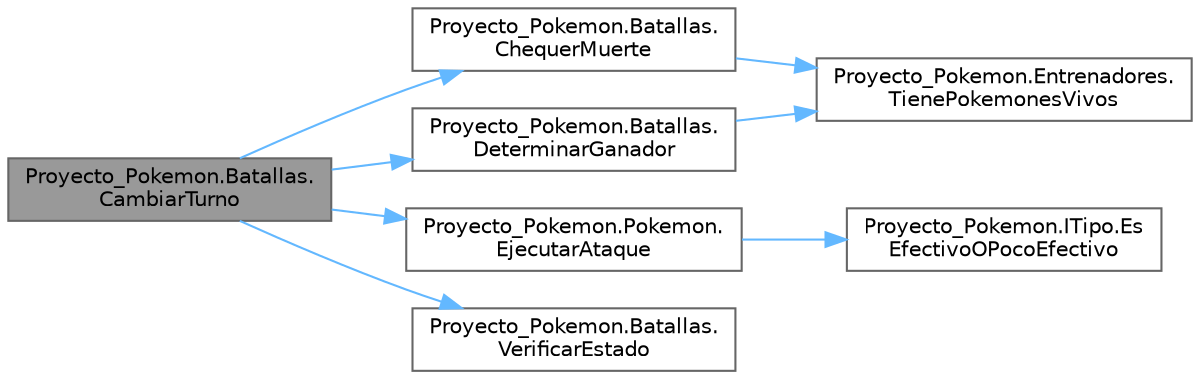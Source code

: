 digraph "Proyecto_Pokemon.Batallas.CambiarTurno"
{
 // INTERACTIVE_SVG=YES
 // LATEX_PDF_SIZE
  bgcolor="transparent";
  edge [fontname=Helvetica,fontsize=10,labelfontname=Helvetica,labelfontsize=10];
  node [fontname=Helvetica,fontsize=10,shape=box,height=0.2,width=0.4];
  rankdir="LR";
  Node1 [id="Node000001",label="Proyecto_Pokemon.Batallas.\lCambiarTurno",height=0.2,width=0.4,color="gray40", fillcolor="grey60", style="filled", fontcolor="black",tooltip="En cambio de turno se chequea estado de batalla."];
  Node1 -> Node2 [id="edge1_Node000001_Node000002",color="steelblue1",style="solid",tooltip=" "];
  Node2 [id="Node000002",label="Proyecto_Pokemon.Batallas.\lChequerMuerte",height=0.2,width=0.4,color="grey40", fillcolor="white", style="filled",URL="$classProyecto__Pokemon_1_1Batallas.html#a8a19727c437c2dee340011498f16aaef",tooltip="Verifica si alguno de los entrenadores ya no tiene pokemones vivos."];
  Node2 -> Node3 [id="edge2_Node000002_Node000003",color="steelblue1",style="solid",tooltip=" "];
  Node3 [id="Node000003",label="Proyecto_Pokemon.Entrenadores.\lTienePokemonesVivos",height=0.2,width=0.4,color="grey40", fillcolor="white", style="filled",URL="$classProyecto__Pokemon_1_1Entrenadores.html#aed37e19dc22b417fd387e524229dae49",tooltip="Check booleano de pokemones vivos, útil para batalla. Lógica hecha en entrenadores por srp."];
  Node1 -> Node4 [id="edge3_Node000001_Node000004",color="steelblue1",style="solid",tooltip=" "];
  Node4 [id="Node000004",label="Proyecto_Pokemon.Batallas.\lDeterminarGanador",height=0.2,width=0.4,color="grey40", fillcolor="white", style="filled",URL="$classProyecto__Pokemon_1_1Batallas.html#a6d6e9b1e291769886bfbd992bf705c47",tooltip="Chequeo de ganador según si tiene pokemones vivos, el que tenga vivos gana, si ninguno tiene es empat..."];
  Node4 -> Node3 [id="edge4_Node000004_Node000003",color="steelblue1",style="solid",tooltip=" "];
  Node1 -> Node5 [id="edge5_Node000001_Node000005",color="steelblue1",style="solid",tooltip=" "];
  Node5 [id="Node000005",label="Proyecto_Pokemon.Pokemon.\lEjecutarAtaque",height=0.2,width=0.4,color="grey40", fillcolor="white", style="filled",URL="$classProyecto__Pokemon_1_1Pokemon.html#a08dcb4c408ed4f18090ad0f4c0de2548",tooltip="metodo que ejecuta un ataque entre dos pokemones"];
  Node5 -> Node6 [id="edge6_Node000005_Node000006",color="steelblue1",style="solid",tooltip=" "];
  Node6 [id="Node000006",label="Proyecto_Pokemon.ITipo.Es\lEfectivoOPocoEfectivo",height=0.2,width=0.4,color="grey40", fillcolor="white", style="filled",URL="$interfaceProyecto__Pokemon_1_1ITipo.html#ab4b0719ba9d5085748b7b0b9d3d1bccd",tooltip="metodo que calcula si el tipo es efectivo o poco efectivo contra otro tipo de pokemon"];
  Node1 -> Node7 [id="edge7_Node000001_Node000007",color="steelblue1",style="solid",tooltip=" "];
  Node7 [id="Node000007",label="Proyecto_Pokemon.Batallas.\lVerificarEstado",height=0.2,width=0.4,color="grey40", fillcolor="white", style="filled",URL="$classProyecto__Pokemon_1_1Batallas.html#ac98fdf99fe045a48cefcd155cb240f69",tooltip="Verifica el caso de cada pokemon para ver como se gestiona."];
}
